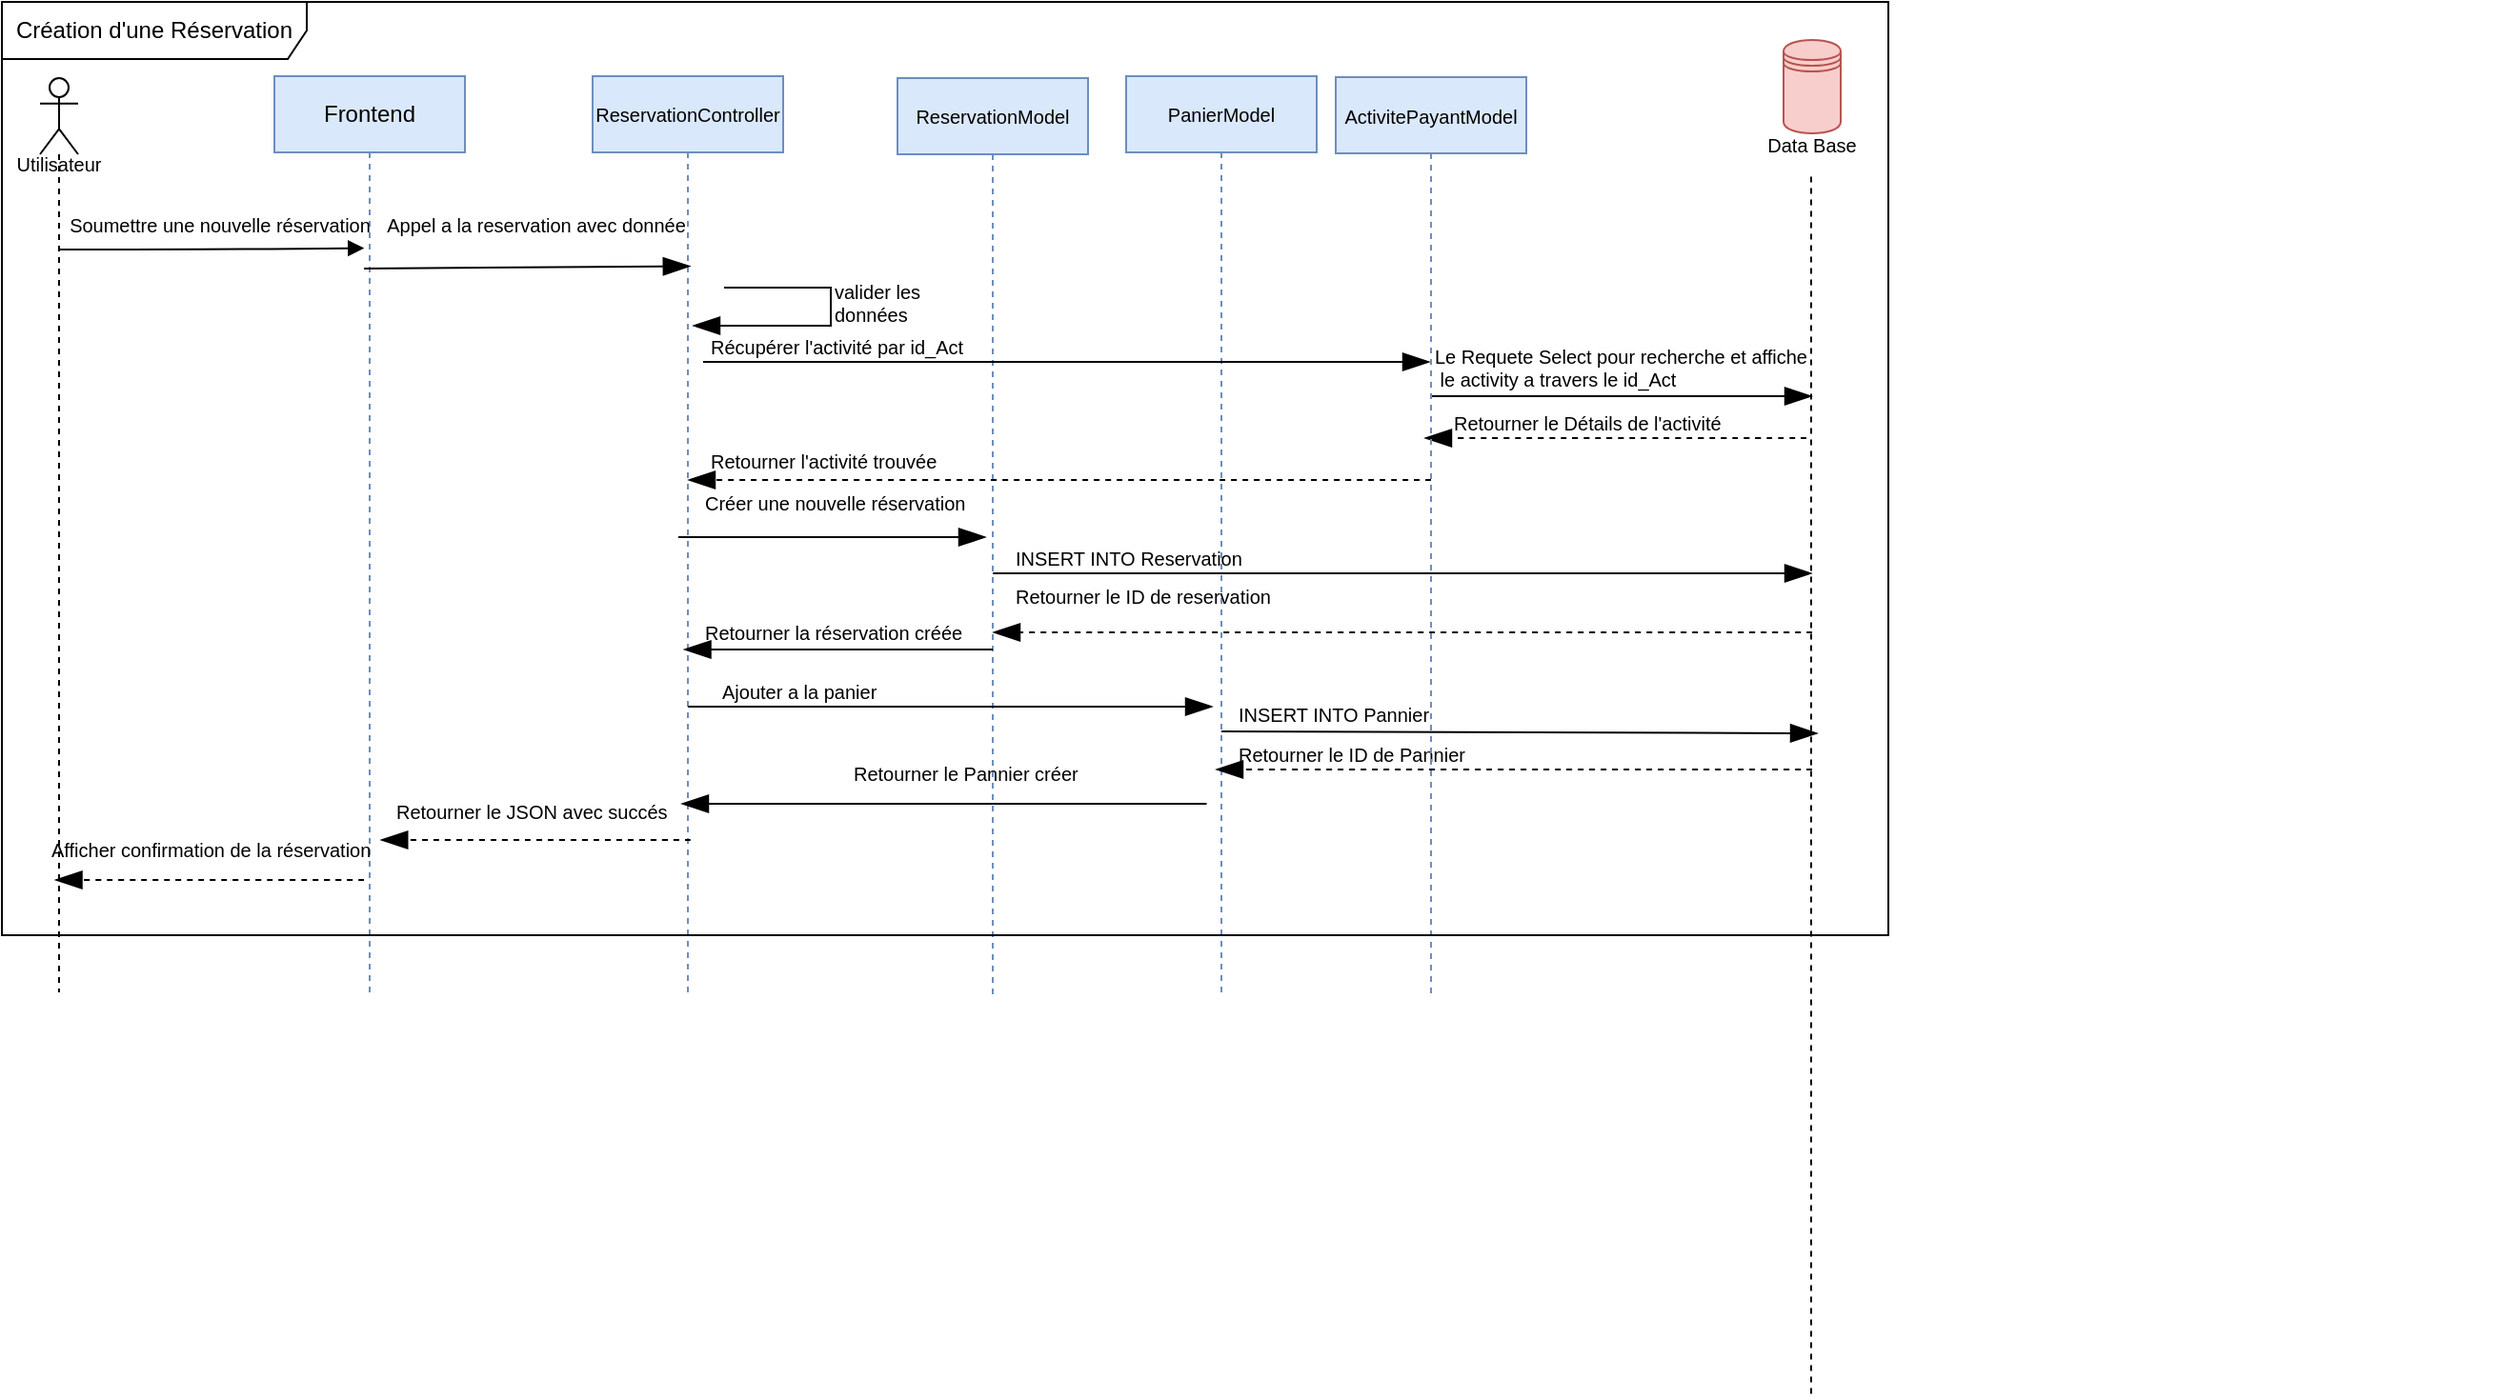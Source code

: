 <mxfile version="26.1.1">
  <diagram name="Page-1" id="UD9ssnB25V0wR8lebDyP">
    <mxGraphModel dx="1150" dy="490" grid="1" gridSize="10" guides="1" tooltips="1" connect="1" arrows="1" fold="1" page="1" pageScale="1" pageWidth="827" pageHeight="1169" math="0" shadow="0">
      <root>
        <mxCell id="0" />
        <mxCell id="1" parent="0" />
        <mxCell id="nowOQ26C92a0yXKZQAn0-2" value="Frontend" style="shape=umlLifeline;perimeter=lifelinePerimeter;whiteSpace=wrap;html=1;container=1;dropTarget=0;collapsible=0;recursiveResize=0;outlineConnect=0;portConstraint=eastwest;newEdgeStyle={&quot;curved&quot;:0,&quot;rounded&quot;:0};fillColor=#dae8fc;strokeColor=#6c8ebf;" vertex="1" parent="1">
          <mxGeometry x="303" y="869" width="100" height="481" as="geometry" />
        </mxCell>
        <mxCell id="nowOQ26C92a0yXKZQAn0-3" value="" style="shape=umlLifeline;perimeter=lifelinePerimeter;whiteSpace=wrap;html=1;container=1;dropTarget=0;collapsible=0;recursiveResize=0;outlineConnect=0;portConstraint=eastwest;newEdgeStyle={&quot;curved&quot;:0,&quot;rounded&quot;:0};participant=umlActor;" vertex="1" parent="1">
          <mxGeometry x="180" y="870" width="20" height="480" as="geometry" />
        </mxCell>
        <mxCell id="nowOQ26C92a0yXKZQAn0-4" value="" style="endArrow=block;endFill=1;html=1;rounded=0;fontSize=12;curved=1;entryX=0.923;entryY=0.976;entryDx=0;entryDy=0;entryPerimeter=0;" edge="1" parent="1" target="nowOQ26C92a0yXKZQAn0-5">
          <mxGeometry width="160" relative="1" as="geometry">
            <mxPoint x="190" y="960" as="sourcePoint" />
            <mxPoint x="350" y="960" as="targetPoint" />
            <Array as="points">
              <mxPoint x="280" y="960" />
            </Array>
          </mxGeometry>
        </mxCell>
        <mxCell id="nowOQ26C92a0yXKZQAn0-5" value="&lt;font style=&quot;font-size: 10px;&quot;&gt;Soumettre une nouvelle réservation&lt;/font&gt;" style="text;html=1;align=center;verticalAlign=middle;resizable=0;points=[];autosize=1;strokeColor=none;fillColor=none;fontSize=16;" vertex="1" parent="1">
          <mxGeometry x="184" y="930" width="180" height="30" as="geometry" />
        </mxCell>
        <mxCell id="nowOQ26C92a0yXKZQAn0-6" value="valider les données" style="text;whiteSpace=wrap;fontSize=10;" vertex="1" parent="1">
          <mxGeometry x="595" y="970" width="70" height="40" as="geometry" />
        </mxCell>
        <mxCell id="nowOQ26C92a0yXKZQAn0-8" value="" style="endArrow=blockThin;endFill=1;endSize=12;html=1;rounded=0;fontSize=12;curved=1;" edge="1" parent="1">
          <mxGeometry width="160" relative="1" as="geometry">
            <mxPoint x="515" y="1111" as="sourcePoint" />
            <mxPoint x="676.5" y="1111" as="targetPoint" />
          </mxGeometry>
        </mxCell>
        <mxCell id="nowOQ26C92a0yXKZQAn0-9" value="Créer une nouvelle réservation" style="text;whiteSpace=wrap;fontSize=10;" vertex="1" parent="1">
          <mxGeometry x="527" y="1081" width="200" height="40" as="geometry" />
        </mxCell>
        <mxCell id="nowOQ26C92a0yXKZQAn0-10" value="" style="endArrow=blockThin;endFill=1;endSize=12;html=1;rounded=0;fontSize=12;edgeStyle=elbowEdgeStyle;" edge="1" parent="1">
          <mxGeometry width="160" relative="1" as="geometry">
            <mxPoint x="539" y="980" as="sourcePoint" />
            <mxPoint x="522.5" y="1000" as="targetPoint" />
            <Array as="points">
              <mxPoint x="595" y="980" />
            </Array>
          </mxGeometry>
        </mxCell>
        <mxCell id="nowOQ26C92a0yXKZQAn0-16" value="&lt;font style=&quot;font-size: 10px;&quot;&gt;ReservationController&lt;/font&gt;" style="shape=umlLifeline;perimeter=lifelinePerimeter;whiteSpace=wrap;html=1;container=1;dropTarget=0;collapsible=0;recursiveResize=0;outlineConnect=0;portConstraint=eastwest;newEdgeStyle={&quot;curved&quot;:0,&quot;rounded&quot;:0};fillColor=#dae8fc;strokeColor=#6c8ebf;" vertex="1" parent="1">
          <mxGeometry x="470" y="869" width="100" height="481" as="geometry" />
        </mxCell>
        <mxCell id="nowOQ26C92a0yXKZQAn0-17" value="" style="endArrow=blockThin;endFill=1;endSize=12;html=1;rounded=0;fontSize=12;curved=1;entryX=0.98;entryY=0.958;entryDx=0;entryDy=0;entryPerimeter=0;" edge="1" parent="1">
          <mxGeometry width="160" relative="1" as="geometry">
            <mxPoint x="350" y="970" as="sourcePoint" />
            <mxPoint x="521.4" y="968.74" as="targetPoint" />
          </mxGeometry>
        </mxCell>
        <mxCell id="nowOQ26C92a0yXKZQAn0-18" value="&lt;font style=&quot;font-size: 10px;&quot;&gt;Appel a la reservation avec donnée&lt;/font&gt;" style="text;html=1;align=center;verticalAlign=middle;resizable=0;points=[];autosize=1;strokeColor=none;fillColor=none;fontSize=16;" vertex="1" parent="1">
          <mxGeometry x="350" y="930" width="180" height="30" as="geometry" />
        </mxCell>
        <mxCell id="nowOQ26C92a0yXKZQAn0-19" value="&lt;font style=&quot;font-size: 10px;&quot;&gt;Utilisateur&lt;/font&gt;" style="text;strokeColor=none;align=center;fillColor=none;html=1;verticalAlign=middle;whiteSpace=wrap;rounded=0;" vertex="1" parent="1">
          <mxGeometry x="160" y="900" width="60" height="30" as="geometry" />
        </mxCell>
        <mxCell id="nowOQ26C92a0yXKZQAn0-20" value="&lt;font style=&quot;font-size: 10px;&quot;&gt;ReservationModel&lt;/font&gt;" style="shape=umlLifeline;perimeter=lifelinePerimeter;whiteSpace=wrap;html=1;container=1;dropTarget=0;collapsible=0;recursiveResize=0;outlineConnect=0;portConstraint=eastwest;newEdgeStyle={&quot;curved&quot;:0,&quot;rounded&quot;:0};fillColor=#dae8fc;strokeColor=#6c8ebf;" vertex="1" parent="1">
          <mxGeometry x="630" y="870" width="100" height="481" as="geometry" />
        </mxCell>
        <mxCell id="nowOQ26C92a0yXKZQAn0-22" value="&lt;font style=&quot;font-size: 10px;&quot;&gt;PanierModel&lt;/font&gt;" style="shape=umlLifeline;perimeter=lifelinePerimeter;whiteSpace=wrap;html=1;container=1;dropTarget=0;collapsible=0;recursiveResize=0;outlineConnect=0;portConstraint=eastwest;newEdgeStyle={&quot;curved&quot;:0,&quot;rounded&quot;:0};fillColor=#dae8fc;strokeColor=#6c8ebf;" vertex="1" parent="1">
          <mxGeometry x="750" y="869" width="100" height="481" as="geometry" />
        </mxCell>
        <mxCell id="nowOQ26C92a0yXKZQAn0-23" value="" style="endArrow=blockThin;endFill=1;endSize=12;html=1;rounded=0;fontSize=12;curved=1;" edge="1" parent="1">
          <mxGeometry width="160" relative="1" as="geometry">
            <mxPoint x="520" y="1200" as="sourcePoint" />
            <mxPoint x="795.5" y="1200" as="targetPoint" />
          </mxGeometry>
        </mxCell>
        <mxCell id="nowOQ26C92a0yXKZQAn0-24" value="Ajouter a la panier" style="text;whiteSpace=wrap;fontSize=10;" vertex="1" parent="1">
          <mxGeometry x="535.5" y="1180" width="90" height="20" as="geometry" />
        </mxCell>
        <mxCell id="nowOQ26C92a0yXKZQAn0-25" value="" style="shape=datastore;whiteSpace=wrap;html=1;fillColor=#f8cecc;strokeColor=#b85450;" vertex="1" parent="1">
          <mxGeometry x="1095" y="850" width="30" height="49" as="geometry" />
        </mxCell>
        <mxCell id="nowOQ26C92a0yXKZQAn0-26" value="&lt;font style=&quot;font-size: 10px;&quot;&gt;Data Base&lt;/font&gt;" style="text;strokeColor=none;align=center;fillColor=none;html=1;verticalAlign=middle;whiteSpace=wrap;rounded=0;" vertex="1" parent="1">
          <mxGeometry x="1080" y="890" width="60" height="30" as="geometry" />
        </mxCell>
        <mxCell id="nowOQ26C92a0yXKZQAn0-27" value="" style="endArrow=none;dashed=1;html=1;rounded=0;" edge="1" parent="1">
          <mxGeometry width="50" height="50" relative="1" as="geometry">
            <mxPoint x="1109.5" y="1560.727" as="sourcePoint" />
            <mxPoint x="1109.5" y="920" as="targetPoint" />
          </mxGeometry>
        </mxCell>
        <mxCell id="nowOQ26C92a0yXKZQAn0-28" value="" style="endArrow=blockThin;endFill=1;endSize=12;html=1;rounded=0;fontSize=12;curved=1;" edge="1" parent="1">
          <mxGeometry width="160" relative="1" as="geometry">
            <mxPoint x="800" y="1213" as="sourcePoint" />
            <mxPoint x="1113" y="1214" as="targetPoint" />
          </mxGeometry>
        </mxCell>
        <mxCell id="nowOQ26C92a0yXKZQAn0-29" value="INSERT INTO Pannier" style="text;whiteSpace=wrap;fontSize=10;" vertex="1" parent="1">
          <mxGeometry x="807" y="1192" width="120" height="20" as="geometry" />
        </mxCell>
        <mxCell id="nowOQ26C92a0yXKZQAn0-30" value="" style="endArrow=blockThin;endFill=1;endSize=12;html=1;rounded=0;fontSize=12;curved=1;" edge="1" parent="1">
          <mxGeometry width="160" relative="1" as="geometry">
            <mxPoint x="680" y="1130" as="sourcePoint" />
            <mxPoint x="1110" y="1130" as="targetPoint" />
          </mxGeometry>
        </mxCell>
        <mxCell id="nowOQ26C92a0yXKZQAn0-31" value="INSERT INTO Reservation" style="text;whiteSpace=wrap;fontSize=10;" vertex="1" parent="1">
          <mxGeometry x="690" y="1110" width="150" height="20" as="geometry" />
        </mxCell>
        <mxCell id="nowOQ26C92a0yXKZQAn0-33" value="Retourner le ID de reservation" style="text;whiteSpace=wrap;fontSize=10;" vertex="1" parent="1">
          <mxGeometry x="690" y="1130" width="150" height="20" as="geometry" />
        </mxCell>
        <mxCell id="nowOQ26C92a0yXKZQAn0-35" value="" style="endArrow=blockThin;endFill=1;endSize=12;html=1;rounded=0;fontSize=12;curved=1;dashed=1;" edge="1" parent="1">
          <mxGeometry width="160" relative="1" as="geometry">
            <mxPoint x="1110" y="1161" as="sourcePoint" />
            <mxPoint x="680" y="1161" as="targetPoint" />
          </mxGeometry>
        </mxCell>
        <mxCell id="nowOQ26C92a0yXKZQAn0-37" value="Retourner le ID de Pannier" style="text;whiteSpace=wrap;fontSize=10;" vertex="1" parent="1">
          <mxGeometry x="807" y="1213" width="150" height="20" as="geometry" />
        </mxCell>
        <mxCell id="nowOQ26C92a0yXKZQAn0-38" value="" style="endArrow=blockThin;endFill=1;endSize=12;html=1;rounded=0;fontSize=12;curved=1;dashed=1;" edge="1" parent="1">
          <mxGeometry width="160" relative="1" as="geometry">
            <mxPoint x="1110" y="1233" as="sourcePoint" />
            <mxPoint x="797" y="1233" as="targetPoint" />
          </mxGeometry>
        </mxCell>
        <mxCell id="nowOQ26C92a0yXKZQAn0-42" value="Retourner le Pannier créer" style="text;whiteSpace=wrap;fontSize=10;" vertex="1" parent="1">
          <mxGeometry x="605" y="1223" width="150" height="20" as="geometry" />
        </mxCell>
        <mxCell id="nowOQ26C92a0yXKZQAn0-43" value="" style="endArrow=blockThin;endFill=1;endSize=12;html=1;rounded=0;fontSize=12;curved=1;" edge="1" parent="1">
          <mxGeometry width="160" relative="1" as="geometry">
            <mxPoint x="792.25" y="1251" as="sourcePoint" />
            <mxPoint x="516.5" y="1251" as="targetPoint" />
          </mxGeometry>
        </mxCell>
        <mxCell id="nowOQ26C92a0yXKZQAn0-44" value="Retourner le JSON avec succés" style="text;whiteSpace=wrap;fontSize=10;" vertex="1" parent="1">
          <mxGeometry x="365" y="1243" width="150" height="20" as="geometry" />
        </mxCell>
        <mxCell id="nowOQ26C92a0yXKZQAn0-45" value="" style="endArrow=blockThin;endFill=1;endSize=12;html=1;rounded=0;fontSize=12;curved=1;dashed=1;" edge="1" parent="1">
          <mxGeometry width="160" relative="1" as="geometry">
            <mxPoint x="521.38" y="1270" as="sourcePoint" />
            <mxPoint x="358.63" y="1270" as="targetPoint" />
          </mxGeometry>
        </mxCell>
        <mxCell id="nowOQ26C92a0yXKZQAn0-46" value="" style="endArrow=blockThin;endFill=1;endSize=12;html=1;rounded=0;fontSize=12;curved=1;dashed=1;" edge="1" parent="1">
          <mxGeometry width="160" relative="1" as="geometry">
            <mxPoint x="350" y="1291" as="sourcePoint" />
            <mxPoint x="187.75" y="1291" as="targetPoint" />
          </mxGeometry>
        </mxCell>
        <mxCell id="nowOQ26C92a0yXKZQAn0-47" value="Afficher confirmation de la réservation" style="text;whiteSpace=wrap;fontSize=10;" vertex="1" parent="1">
          <mxGeometry x="184" y="1263" width="181" height="20" as="geometry" />
        </mxCell>
        <mxCell id="nowOQ26C92a0yXKZQAn0-48" value="" style="endArrow=blockThin;endFill=1;endSize=12;html=1;rounded=0;fontSize=12;curved=1;" edge="1" parent="1" target="nowOQ26C92a0yXKZQAn0-54">
          <mxGeometry width="160" relative="1" as="geometry">
            <mxPoint x="528" y="1019" as="sourcePoint" />
            <mxPoint x="690" y="1019" as="targetPoint" />
          </mxGeometry>
        </mxCell>
        <mxCell id="nowOQ26C92a0yXKZQAn0-49" value="Récupérer l&#39;activité par id_Act" style="text;whiteSpace=wrap;fontSize=10;" vertex="1" parent="1">
          <mxGeometry x="530" y="999" width="140" height="40" as="geometry" />
        </mxCell>
        <mxCell id="nowOQ26C92a0yXKZQAn0-50" value="" style="endArrow=blockThin;endFill=1;endSize=12;html=1;rounded=0;fontSize=12;curved=1;" edge="1" parent="1" source="nowOQ26C92a0yXKZQAn0-54">
          <mxGeometry width="160" relative="1" as="geometry">
            <mxPoint x="690" y="1037" as="sourcePoint" />
            <mxPoint x="1110" y="1037" as="targetPoint" />
          </mxGeometry>
        </mxCell>
        <mxCell id="nowOQ26C92a0yXKZQAn0-51" value="Le Requete Select pour recherche et affiche&#xa; le activity a travers le id_Act" style="text;whiteSpace=wrap;fontSize=10;" vertex="1" parent="1">
          <mxGeometry x="910" y="1004" width="560" height="20" as="geometry" />
        </mxCell>
        <mxCell id="nowOQ26C92a0yXKZQAn0-52" value="Retourner le Détails de l&#39;activité" style="text;whiteSpace=wrap;fontSize=10;" vertex="1" parent="1">
          <mxGeometry x="920" y="1039" width="150" height="20" as="geometry" />
        </mxCell>
        <mxCell id="nowOQ26C92a0yXKZQAn0-53" value="" style="endArrow=blockThin;endFill=1;endSize=12;html=1;rounded=0;fontSize=12;curved=1;dashed=1;" edge="1" parent="1">
          <mxGeometry width="160" relative="1" as="geometry">
            <mxPoint x="1107" y="1059" as="sourcePoint" />
            <mxPoint x="906.5" y="1059" as="targetPoint" />
          </mxGeometry>
        </mxCell>
        <mxCell id="nowOQ26C92a0yXKZQAn0-54" value="&lt;font style=&quot;font-size: 10px;&quot;&gt;ActivitePayantModel&lt;/font&gt;" style="shape=umlLifeline;perimeter=lifelinePerimeter;whiteSpace=wrap;html=1;container=1;dropTarget=0;collapsible=0;recursiveResize=0;outlineConnect=0;portConstraint=eastwest;newEdgeStyle={&quot;curved&quot;:0,&quot;rounded&quot;:0};fillColor=#dae8fc;strokeColor=#6c8ebf;" vertex="1" parent="1">
          <mxGeometry x="860" y="869.5" width="100" height="481" as="geometry" />
        </mxCell>
        <mxCell id="nowOQ26C92a0yXKZQAn0-55" value="" style="endArrow=blockThin;endFill=1;endSize=12;html=1;rounded=0;fontSize=12;curved=1;dashed=1;" edge="1" parent="1" target="nowOQ26C92a0yXKZQAn0-16">
          <mxGeometry width="160" relative="1" as="geometry">
            <mxPoint x="910" y="1081" as="sourcePoint" />
            <mxPoint x="709.5" y="1081" as="targetPoint" />
          </mxGeometry>
        </mxCell>
        <mxCell id="nowOQ26C92a0yXKZQAn0-56" value="Retourner l&#39;activité trouvée" style="text;whiteSpace=wrap;fontSize=10;" vertex="1" parent="1">
          <mxGeometry x="530" y="1059" width="150" height="20" as="geometry" />
        </mxCell>
        <mxCell id="nowOQ26C92a0yXKZQAn0-57" value="" style="endArrow=blockThin;endFill=1;endSize=12;html=1;rounded=0;fontSize=12;curved=1;" edge="1" parent="1">
          <mxGeometry width="160" relative="1" as="geometry">
            <mxPoint x="680" y="1170" as="sourcePoint" />
            <mxPoint x="517.75" y="1170" as="targetPoint" />
          </mxGeometry>
        </mxCell>
        <mxCell id="nowOQ26C92a0yXKZQAn0-58" value="Retourner la réservation créée" style="text;whiteSpace=wrap;fontSize=10;" vertex="1" parent="1">
          <mxGeometry x="527" y="1149" width="150" height="20" as="geometry" />
        </mxCell>
        <mxCell id="nowOQ26C92a0yXKZQAn0-60" value="Création d&#39;une Réservation" style="shape=umlFrame;whiteSpace=wrap;html=1;pointerEvents=0;width=160;height=30;" vertex="1" parent="1">
          <mxGeometry x="160" y="830" width="990" height="490" as="geometry" />
        </mxCell>
      </root>
    </mxGraphModel>
  </diagram>
</mxfile>

